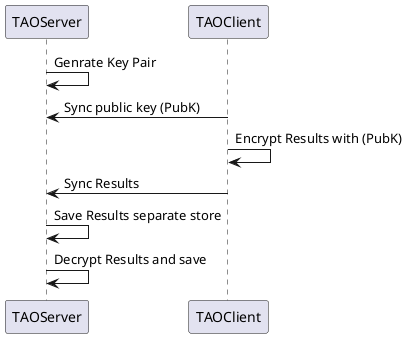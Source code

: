 @startuml
TAOServer -> TAOServer: Genrate Key Pair
TAOClient -> TAOServer: Sync public key (PubK)
TAOClient -> TAOClient: Encrypt Results with (PubK)
TAOClient -> TAOServer: Sync Results
TAOServer -> TAOServer: Save Results separate store
TAOServer -> TAOServer: Decrypt Results and save
@enduml